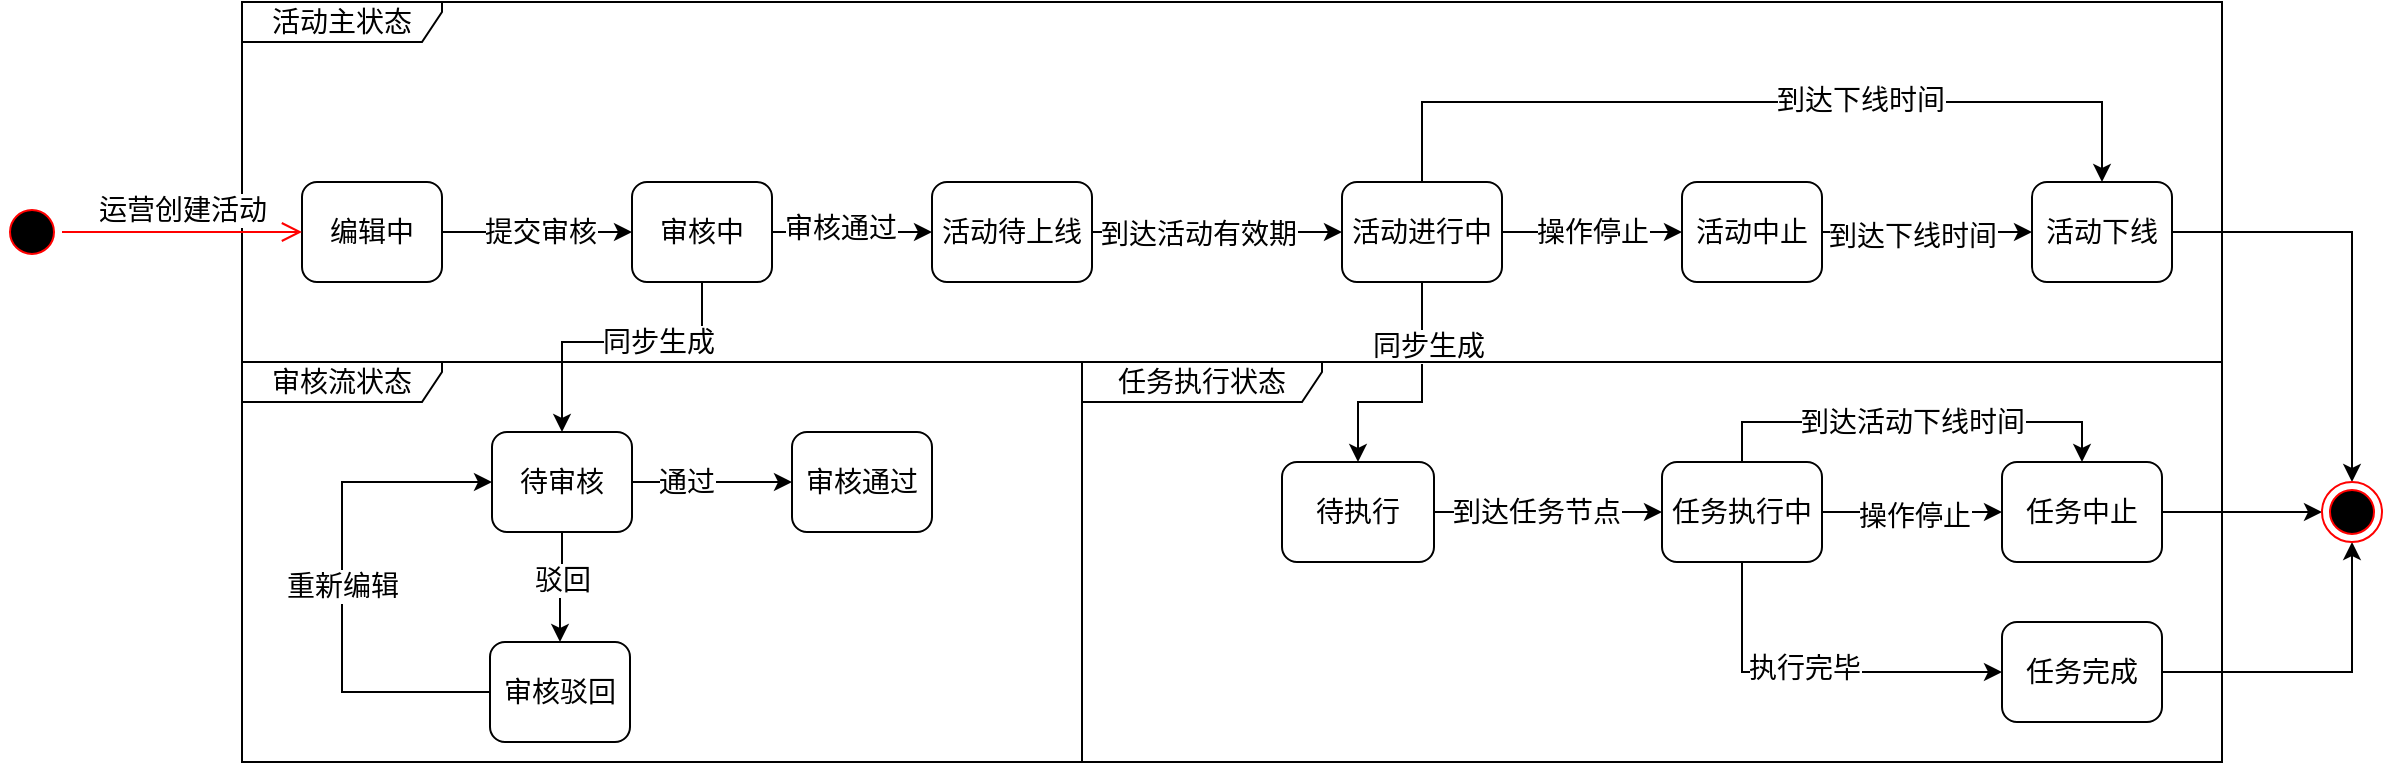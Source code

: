 <mxfile version="13.6.2" type="device"><diagram id="d7d5f939-80ac-a304-4caa-d9c96fff8b88" name="第 1 页"><mxGraphModel dx="1506" dy="830" grid="1" gridSize="10" guides="1" tooltips="1" connect="1" arrows="1" fold="1" page="0" pageScale="1" pageWidth="827" pageHeight="1169" background="#ffffff" math="0" shadow="0"><root><mxCell id="0"/><mxCell id="1" parent="0"/><mxCell id="60" style="edgeStyle=orthogonalEdgeStyle;rounded=0;html=1;exitX=0.5;exitY=1;entryX=0.5;entryY=0;jettySize=auto;orthogonalLoop=1;fontSize=14;startArrow=none;startFill=0;" parent="1" source="23" target="40" edge="1"><mxGeometry relative="1" as="geometry"><Array as="points"><mxPoint x="480" y="220"/><mxPoint x="448" y="220"/></Array></mxGeometry></mxCell><mxCell id="76" value="同步生成" style="text;html=1;resizable=0;points=[];align=center;verticalAlign=middle;labelBackgroundColor=#ffffff;fontSize=14;" parent="60" vertex="1" connectable="0"><mxGeometry x="-0.475" y="3" relative="1" as="geometry"><mxPoint as="offset"/></mxGeometry></mxCell><mxCell id="9" value="审核流状态" style="shape=umlFrame;whiteSpace=wrap;html=1;shadow=0;fontSize=14;align=center;width=100;height=20;" parent="1" vertex="1"><mxGeometry x="-110" y="200" width="420" height="200" as="geometry"/></mxCell><mxCell id="39" value="任务执行状态" style="shape=umlFrame;whiteSpace=wrap;html=1;shadow=0;fontSize=14;align=center;width=120;height=20;" parent="1" vertex="1"><mxGeometry x="310" y="200" width="570" height="200" as="geometry"/></mxCell><mxCell id="8" value="活动主状态" style="shape=umlFrame;whiteSpace=wrap;html=1;shadow=0;fontSize=14;align=center;width=100;height=20;" parent="1" vertex="1"><mxGeometry x="-110" y="20" width="990" height="180" as="geometry"/></mxCell><mxCell id="6" value="" style="edgeStyle=orthogonalEdgeStyle;rounded=0;html=1;jettySize=auto;orthogonalLoop=1;fontSize=14;" parent="1" source="2" target="5" edge="1"><mxGeometry relative="1" as="geometry"/></mxCell><mxCell id="7" value="提交审核" style="text;html=1;resizable=0;points=[];align=center;verticalAlign=middle;labelBackgroundColor=#ffffff;fontSize=14;" parent="6" vertex="1" connectable="0"><mxGeometry x="0.025" relative="1" as="geometry"><mxPoint as="offset"/></mxGeometry></mxCell><mxCell id="73" style="edgeStyle=orthogonalEdgeStyle;rounded=0;html=1;exitX=0.5;exitY=1;startArrow=none;startFill=0;jettySize=auto;orthogonalLoop=1;fontSize=14;" parent="1" source="5" target="11" edge="1"><mxGeometry relative="1" as="geometry"><Array as="points"><mxPoint x="120" y="190"/><mxPoint x="50" y="190"/></Array></mxGeometry></mxCell><mxCell id="75" value="同步生成" style="text;html=1;resizable=0;points=[];align=center;verticalAlign=middle;labelBackgroundColor=#ffffff;fontSize=14;" parent="73" vertex="1" connectable="0"><mxGeometry x="-0.283" relative="1" as="geometry"><mxPoint as="offset"/></mxGeometry></mxCell><mxCell id="2" value="编辑中" style="rounded=1;whiteSpace=wrap;html=1;shadow=0;fontSize=14;align=center;" parent="1" vertex="1"><mxGeometry x="-80" y="110" width="70" height="50" as="geometry"/></mxCell><mxCell id="66" style="edgeStyle=orthogonalEdgeStyle;rounded=0;html=1;entryX=0;entryY=0.5;jettySize=auto;orthogonalLoop=1;fontSize=14;" parent="1" source="5" target="21" edge="1"><mxGeometry relative="1" as="geometry"/></mxCell><mxCell id="67" value="审核通过" style="text;html=1;resizable=0;points=[];align=center;verticalAlign=middle;labelBackgroundColor=#ffffff;fontSize=14;" parent="66" vertex="1" connectable="0"><mxGeometry x="-0.158" y="2" relative="1" as="geometry"><mxPoint as="offset"/></mxGeometry></mxCell><mxCell id="5" value="审核中" style="rounded=1;whiteSpace=wrap;html=1;shadow=0;fontSize=14;align=center;" parent="1" vertex="1"><mxGeometry x="85" y="110" width="70" height="50" as="geometry"/></mxCell><mxCell id="3" value="" style="ellipse;html=1;shape=startState;fillColor=#000000;strokeColor=#ff0000;shadow=0;fontSize=14;align=center;" parent="1" vertex="1"><mxGeometry x="-230" y="120" width="30" height="30" as="geometry"/></mxCell><mxCell id="4" value="运营创建活动" style="edgeStyle=orthogonalEdgeStyle;html=1;verticalAlign=bottom;endArrow=open;endSize=8;strokeColor=#ff0000;fontSize=14;entryX=0;entryY=0.5;" parent="1" source="3" target="2" edge="1"><mxGeometry relative="1" as="geometry"><mxPoint x="-55" y="80" as="targetPoint"/><Array as="points"><mxPoint x="-205" y="135"/></Array></mxGeometry></mxCell><mxCell id="14" value="" style="edgeStyle=orthogonalEdgeStyle;rounded=0;html=1;jettySize=auto;orthogonalLoop=1;fontSize=14;" parent="1" source="11" target="13" edge="1"><mxGeometry relative="1" as="geometry"/></mxCell><mxCell id="17" value="通过" style="text;html=1;resizable=0;points=[];align=center;verticalAlign=middle;labelBackgroundColor=#ffffff;fontSize=14;" parent="14" vertex="1" connectable="0"><mxGeometry x="0.133" y="5" relative="1" as="geometry"><mxPoint x="-19" y="5" as="offset"/></mxGeometry></mxCell><mxCell id="16" value="" style="edgeStyle=orthogonalEdgeStyle;rounded=0;html=1;jettySize=auto;orthogonalLoop=1;fontSize=14;" parent="1" source="11" target="15" edge="1"><mxGeometry relative="1" as="geometry"/></mxCell><mxCell id="18" value="驳回" style="text;html=1;resizable=0;points=[];align=center;verticalAlign=middle;labelBackgroundColor=#ffffff;fontSize=14;" parent="16" vertex="1" connectable="0"><mxGeometry x="-0.15" relative="1" as="geometry"><mxPoint as="offset"/></mxGeometry></mxCell><mxCell id="11" value="待审核" style="rounded=1;whiteSpace=wrap;html=1;shadow=0;fontSize=14;align=center;" parent="1" vertex="1"><mxGeometry x="15" y="235" width="70" height="50" as="geometry"/></mxCell><mxCell id="19" value="重新编辑" style="edgeStyle=orthogonalEdgeStyle;rounded=0;html=1;entryX=0;entryY=0.5;jettySize=auto;orthogonalLoop=1;fontSize=14;" parent="1" source="15" target="11" edge="1"><mxGeometry relative="1" as="geometry"><Array as="points"><mxPoint x="-60" y="365"/><mxPoint x="-60" y="260"/></Array></mxGeometry></mxCell><mxCell id="15" value="审核驳回" style="rounded=1;whiteSpace=wrap;html=1;shadow=0;fontSize=14;align=center;" parent="1" vertex="1"><mxGeometry x="14" y="340" width="70" height="50" as="geometry"/></mxCell><mxCell id="13" value="审核通过" style="rounded=1;whiteSpace=wrap;html=1;shadow=0;fontSize=14;align=center;" parent="1" vertex="1"><mxGeometry x="165" y="235" width="70" height="50" as="geometry"/></mxCell><mxCell id="24" value="" style="edgeStyle=orthogonalEdgeStyle;rounded=0;html=1;jettySize=auto;orthogonalLoop=1;fontSize=14;" parent="1" source="21" target="23" edge="1"><mxGeometry relative="1" as="geometry"/></mxCell><mxCell id="25" value="到达活动有效期" style="text;html=1;resizable=0;points=[];align=center;verticalAlign=middle;labelBackgroundColor=#ffffff;fontSize=14;" parent="24" vertex="1" connectable="0"><mxGeometry x="-0.15" y="-1" relative="1" as="geometry"><mxPoint as="offset"/></mxGeometry></mxCell><mxCell id="21" value="活动待上线" style="rounded=1;whiteSpace=wrap;html=1;shadow=0;fontSize=14;align=center;" parent="1" vertex="1"><mxGeometry x="235" y="110" width="80" height="50" as="geometry"/></mxCell><mxCell id="64" style="edgeStyle=orthogonalEdgeStyle;rounded=0;html=1;entryX=0.5;entryY=0;jettySize=auto;orthogonalLoop=1;fontSize=14;exitX=0.5;exitY=0;" parent="1" source="23" target="30" edge="1"><mxGeometry relative="1" as="geometry"><mxPoint x="480" y="110" as="sourcePoint"/><Array as="points"><mxPoint x="480" y="70"/><mxPoint x="820" y="70"/></Array></mxGeometry></mxCell><mxCell id="65" value="到达下线时间" style="text;html=1;resizable=0;points=[];align=center;verticalAlign=middle;labelBackgroundColor=#ffffff;fontSize=14;" parent="64" vertex="1" connectable="0"><mxGeometry x="0.233" y="1" relative="1" as="geometry"><mxPoint as="offset"/></mxGeometry></mxCell><mxCell id="68" value="操作停止" style="edgeStyle=orthogonalEdgeStyle;rounded=0;html=1;exitX=1;exitY=0.5;startArrow=none;startFill=0;jettySize=auto;orthogonalLoop=1;fontSize=14;" parent="1" source="23" target="28" edge="1"><mxGeometry relative="1" as="geometry"/></mxCell><mxCell id="23" value="活动进行中" style="rounded=1;whiteSpace=wrap;html=1;shadow=0;fontSize=14;align=center;" parent="1" vertex="1"><mxGeometry x="440" y="110" width="80" height="50" as="geometry"/></mxCell><mxCell id="45" style="edgeStyle=orthogonalEdgeStyle;rounded=0;html=1;entryX=0;entryY=0.5;jettySize=auto;orthogonalLoop=1;fontSize=14;" parent="1" source="40" target="26" edge="1"><mxGeometry relative="1" as="geometry"/></mxCell><mxCell id="46" value="到达任务节点" style="text;html=1;resizable=0;points=[];align=center;verticalAlign=middle;labelBackgroundColor=#ffffff;fontSize=14;" parent="45" vertex="1" connectable="0"><mxGeometry x="-0.114" relative="1" as="geometry"><mxPoint as="offset"/></mxGeometry></mxCell><mxCell id="40" value="待执行" style="rounded=1;whiteSpace=wrap;html=1;shadow=0;fontSize=14;align=center;" parent="1" vertex="1"><mxGeometry x="410" y="250" width="76" height="50" as="geometry"/></mxCell><mxCell id="50" value="" style="edgeStyle=orthogonalEdgeStyle;rounded=0;html=1;jettySize=auto;orthogonalLoop=1;fontSize=14;" parent="1" source="26" target="49" edge="1"><mxGeometry relative="1" as="geometry"/></mxCell><mxCell id="51" value="操作停止" style="text;html=1;resizable=0;points=[];align=center;verticalAlign=middle;labelBackgroundColor=#ffffff;fontSize=14;" parent="50" vertex="1" connectable="0"><mxGeometry x="0.012" y="-2" relative="1" as="geometry"><mxPoint as="offset"/></mxGeometry></mxCell><mxCell id="53" style="edgeStyle=orthogonalEdgeStyle;rounded=0;html=1;entryX=0;entryY=0.5;jettySize=auto;orthogonalLoop=1;fontSize=14;" parent="1" source="26" target="52" edge="1"><mxGeometry relative="1" as="geometry"><Array as="points"><mxPoint x="640" y="355"/></Array></mxGeometry></mxCell><mxCell id="54" value="执行完毕" style="text;html=1;resizable=0;points=[];align=center;verticalAlign=middle;labelBackgroundColor=#ffffff;fontSize=14;" parent="53" vertex="1" connectable="0"><mxGeometry x="-0.071" y="2" relative="1" as="geometry"><mxPoint as="offset"/></mxGeometry></mxCell><mxCell id="74" value="到达活动下线时间" style="edgeStyle=orthogonalEdgeStyle;rounded=0;html=1;entryX=0.5;entryY=0;startArrow=none;startFill=0;jettySize=auto;orthogonalLoop=1;fontSize=14;" parent="1" source="26" target="49" edge="1"><mxGeometry relative="1" as="geometry"><Array as="points"><mxPoint x="640" y="230"/><mxPoint x="810" y="230"/></Array></mxGeometry></mxCell><mxCell id="26" value="任务执行中" style="rounded=1;whiteSpace=wrap;html=1;shadow=0;fontSize=14;align=center;" parent="1" vertex="1"><mxGeometry x="600" y="250" width="80" height="50" as="geometry"/></mxCell><mxCell id="57" style="edgeStyle=orthogonalEdgeStyle;rounded=0;html=1;entryX=0;entryY=0.5;jettySize=auto;orthogonalLoop=1;fontSize=14;" parent="1" source="49" target="55" edge="1"><mxGeometry relative="1" as="geometry"><Array as="points"/></mxGeometry></mxCell><mxCell id="49" value="任务中止" style="rounded=1;whiteSpace=wrap;html=1;shadow=0;fontSize=14;align=center;" parent="1" vertex="1"><mxGeometry x="770" y="250" width="80" height="50" as="geometry"/></mxCell><mxCell id="31" value="" style="edgeStyle=orthogonalEdgeStyle;rounded=0;html=1;jettySize=auto;orthogonalLoop=1;fontSize=14;" parent="1" source="28" target="30" edge="1"><mxGeometry relative="1" as="geometry"/></mxCell><mxCell id="38" value="到达下线时间" style="text;html=1;resizable=0;points=[];align=center;verticalAlign=middle;labelBackgroundColor=#ffffff;fontSize=14;" parent="31" vertex="1" connectable="0"><mxGeometry x="-0.15" y="-2" relative="1" as="geometry"><mxPoint as="offset"/></mxGeometry></mxCell><mxCell id="28" value="活动中止" style="rounded=1;whiteSpace=wrap;html=1;shadow=0;fontSize=14;align=center;" parent="1" vertex="1"><mxGeometry x="610" y="110" width="70" height="50" as="geometry"/></mxCell><mxCell id="58" style="edgeStyle=orthogonalEdgeStyle;rounded=0;html=1;entryX=0.5;entryY=0;jettySize=auto;orthogonalLoop=1;fontSize=14;" parent="1" source="30" target="55" edge="1"><mxGeometry relative="1" as="geometry"><Array as="points"><mxPoint x="945" y="135"/></Array><mxPoint x="915" y="135" as="targetPoint"/></mxGeometry></mxCell><mxCell id="30" value="活动下线" style="rounded=1;whiteSpace=wrap;html=1;shadow=0;fontSize=14;align=center;" parent="1" vertex="1"><mxGeometry x="785" y="110" width="70" height="50" as="geometry"/></mxCell><mxCell id="56" style="edgeStyle=orthogonalEdgeStyle;rounded=0;html=1;entryX=0.5;entryY=1;jettySize=auto;orthogonalLoop=1;fontSize=14;" parent="1" source="52" target="55" edge="1"><mxGeometry relative="1" as="geometry"><Array as="points"><mxPoint x="945" y="355"/></Array></mxGeometry></mxCell><mxCell id="52" value="任务完成" style="rounded=1;whiteSpace=wrap;html=1;shadow=0;fontSize=14;align=center;" parent="1" vertex="1"><mxGeometry x="770" y="330" width="80" height="50" as="geometry"/></mxCell><mxCell id="55" value="" style="ellipse;html=1;shape=endState;fillColor=#000000;strokeColor=#ff0000;shadow=0;fontSize=14;align=center;" parent="1" vertex="1"><mxGeometry x="930" y="260" width="30" height="30" as="geometry"/></mxCell></root></mxGraphModel></diagram></mxfile>